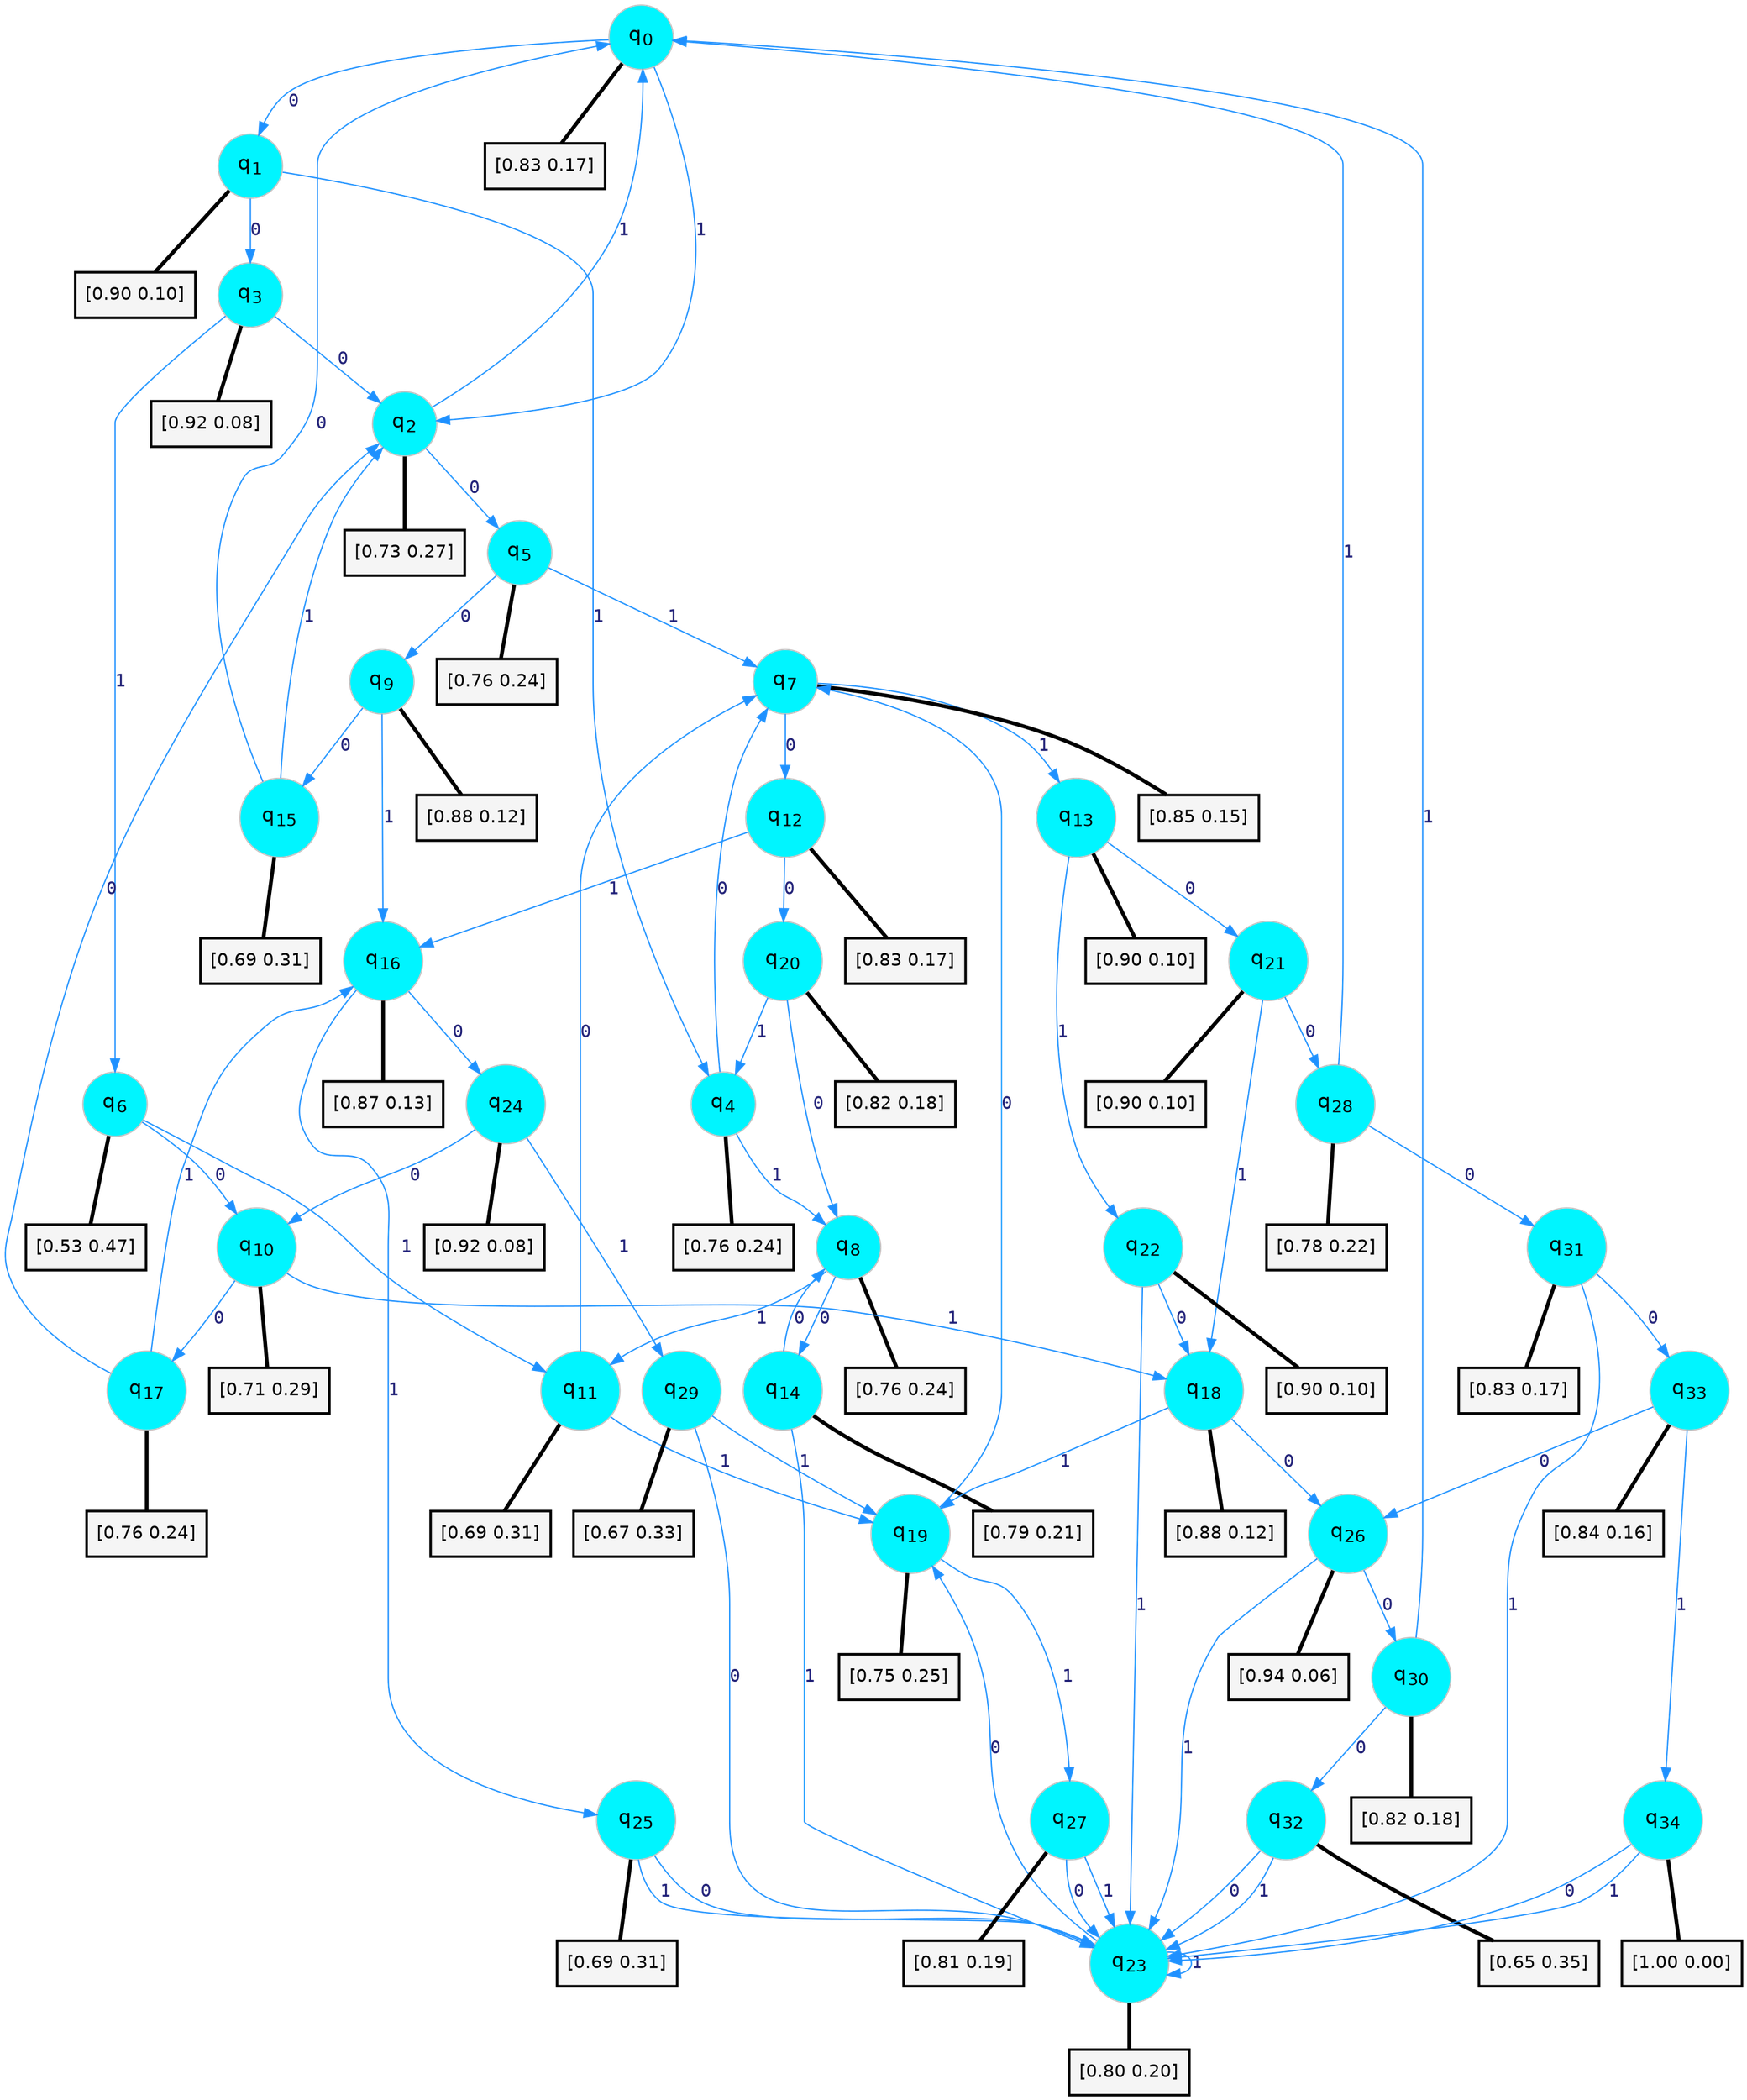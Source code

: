 digraph G {
graph [
bgcolor=transparent, dpi=300, rankdir=TD, size="40,25"];
node [
color=gray, fillcolor=turquoise1, fontcolor=black, fontname=Helvetica, fontsize=16, fontweight=bold, shape=circle, style=filled];
edge [
arrowsize=1, color=dodgerblue1, fontcolor=midnightblue, fontname=courier, fontweight=bold, penwidth=1, style=solid, weight=20];
0[label=<q<SUB>0</SUB>>];
1[label=<q<SUB>1</SUB>>];
2[label=<q<SUB>2</SUB>>];
3[label=<q<SUB>3</SUB>>];
4[label=<q<SUB>4</SUB>>];
5[label=<q<SUB>5</SUB>>];
6[label=<q<SUB>6</SUB>>];
7[label=<q<SUB>7</SUB>>];
8[label=<q<SUB>8</SUB>>];
9[label=<q<SUB>9</SUB>>];
10[label=<q<SUB>10</SUB>>];
11[label=<q<SUB>11</SUB>>];
12[label=<q<SUB>12</SUB>>];
13[label=<q<SUB>13</SUB>>];
14[label=<q<SUB>14</SUB>>];
15[label=<q<SUB>15</SUB>>];
16[label=<q<SUB>16</SUB>>];
17[label=<q<SUB>17</SUB>>];
18[label=<q<SUB>18</SUB>>];
19[label=<q<SUB>19</SUB>>];
20[label=<q<SUB>20</SUB>>];
21[label=<q<SUB>21</SUB>>];
22[label=<q<SUB>22</SUB>>];
23[label=<q<SUB>23</SUB>>];
24[label=<q<SUB>24</SUB>>];
25[label=<q<SUB>25</SUB>>];
26[label=<q<SUB>26</SUB>>];
27[label=<q<SUB>27</SUB>>];
28[label=<q<SUB>28</SUB>>];
29[label=<q<SUB>29</SUB>>];
30[label=<q<SUB>30</SUB>>];
31[label=<q<SUB>31</SUB>>];
32[label=<q<SUB>32</SUB>>];
33[label=<q<SUB>33</SUB>>];
34[label=<q<SUB>34</SUB>>];
35[label="[0.83 0.17]", shape=box,fontcolor=black, fontname=Helvetica, fontsize=14, penwidth=2, fillcolor=whitesmoke,color=black];
36[label="[0.90 0.10]", shape=box,fontcolor=black, fontname=Helvetica, fontsize=14, penwidth=2, fillcolor=whitesmoke,color=black];
37[label="[0.73 0.27]", shape=box,fontcolor=black, fontname=Helvetica, fontsize=14, penwidth=2, fillcolor=whitesmoke,color=black];
38[label="[0.92 0.08]", shape=box,fontcolor=black, fontname=Helvetica, fontsize=14, penwidth=2, fillcolor=whitesmoke,color=black];
39[label="[0.76 0.24]", shape=box,fontcolor=black, fontname=Helvetica, fontsize=14, penwidth=2, fillcolor=whitesmoke,color=black];
40[label="[0.76 0.24]", shape=box,fontcolor=black, fontname=Helvetica, fontsize=14, penwidth=2, fillcolor=whitesmoke,color=black];
41[label="[0.53 0.47]", shape=box,fontcolor=black, fontname=Helvetica, fontsize=14, penwidth=2, fillcolor=whitesmoke,color=black];
42[label="[0.85 0.15]", shape=box,fontcolor=black, fontname=Helvetica, fontsize=14, penwidth=2, fillcolor=whitesmoke,color=black];
43[label="[0.76 0.24]", shape=box,fontcolor=black, fontname=Helvetica, fontsize=14, penwidth=2, fillcolor=whitesmoke,color=black];
44[label="[0.88 0.12]", shape=box,fontcolor=black, fontname=Helvetica, fontsize=14, penwidth=2, fillcolor=whitesmoke,color=black];
45[label="[0.71 0.29]", shape=box,fontcolor=black, fontname=Helvetica, fontsize=14, penwidth=2, fillcolor=whitesmoke,color=black];
46[label="[0.69 0.31]", shape=box,fontcolor=black, fontname=Helvetica, fontsize=14, penwidth=2, fillcolor=whitesmoke,color=black];
47[label="[0.83 0.17]", shape=box,fontcolor=black, fontname=Helvetica, fontsize=14, penwidth=2, fillcolor=whitesmoke,color=black];
48[label="[0.90 0.10]", shape=box,fontcolor=black, fontname=Helvetica, fontsize=14, penwidth=2, fillcolor=whitesmoke,color=black];
49[label="[0.79 0.21]", shape=box,fontcolor=black, fontname=Helvetica, fontsize=14, penwidth=2, fillcolor=whitesmoke,color=black];
50[label="[0.69 0.31]", shape=box,fontcolor=black, fontname=Helvetica, fontsize=14, penwidth=2, fillcolor=whitesmoke,color=black];
51[label="[0.87 0.13]", shape=box,fontcolor=black, fontname=Helvetica, fontsize=14, penwidth=2, fillcolor=whitesmoke,color=black];
52[label="[0.76 0.24]", shape=box,fontcolor=black, fontname=Helvetica, fontsize=14, penwidth=2, fillcolor=whitesmoke,color=black];
53[label="[0.88 0.12]", shape=box,fontcolor=black, fontname=Helvetica, fontsize=14, penwidth=2, fillcolor=whitesmoke,color=black];
54[label="[0.75 0.25]", shape=box,fontcolor=black, fontname=Helvetica, fontsize=14, penwidth=2, fillcolor=whitesmoke,color=black];
55[label="[0.82 0.18]", shape=box,fontcolor=black, fontname=Helvetica, fontsize=14, penwidth=2, fillcolor=whitesmoke,color=black];
56[label="[0.90 0.10]", shape=box,fontcolor=black, fontname=Helvetica, fontsize=14, penwidth=2, fillcolor=whitesmoke,color=black];
57[label="[0.90 0.10]", shape=box,fontcolor=black, fontname=Helvetica, fontsize=14, penwidth=2, fillcolor=whitesmoke,color=black];
58[label="[0.80 0.20]", shape=box,fontcolor=black, fontname=Helvetica, fontsize=14, penwidth=2, fillcolor=whitesmoke,color=black];
59[label="[0.92 0.08]", shape=box,fontcolor=black, fontname=Helvetica, fontsize=14, penwidth=2, fillcolor=whitesmoke,color=black];
60[label="[0.69 0.31]", shape=box,fontcolor=black, fontname=Helvetica, fontsize=14, penwidth=2, fillcolor=whitesmoke,color=black];
61[label="[0.94 0.06]", shape=box,fontcolor=black, fontname=Helvetica, fontsize=14, penwidth=2, fillcolor=whitesmoke,color=black];
62[label="[0.81 0.19]", shape=box,fontcolor=black, fontname=Helvetica, fontsize=14, penwidth=2, fillcolor=whitesmoke,color=black];
63[label="[0.78 0.22]", shape=box,fontcolor=black, fontname=Helvetica, fontsize=14, penwidth=2, fillcolor=whitesmoke,color=black];
64[label="[0.67 0.33]", shape=box,fontcolor=black, fontname=Helvetica, fontsize=14, penwidth=2, fillcolor=whitesmoke,color=black];
65[label="[0.82 0.18]", shape=box,fontcolor=black, fontname=Helvetica, fontsize=14, penwidth=2, fillcolor=whitesmoke,color=black];
66[label="[0.83 0.17]", shape=box,fontcolor=black, fontname=Helvetica, fontsize=14, penwidth=2, fillcolor=whitesmoke,color=black];
67[label="[0.65 0.35]", shape=box,fontcolor=black, fontname=Helvetica, fontsize=14, penwidth=2, fillcolor=whitesmoke,color=black];
68[label="[0.84 0.16]", shape=box,fontcolor=black, fontname=Helvetica, fontsize=14, penwidth=2, fillcolor=whitesmoke,color=black];
69[label="[1.00 0.00]", shape=box,fontcolor=black, fontname=Helvetica, fontsize=14, penwidth=2, fillcolor=whitesmoke,color=black];
0->1 [label=0];
0->2 [label=1];
0->35 [arrowhead=none, penwidth=3,color=black];
1->3 [label=0];
1->4 [label=1];
1->36 [arrowhead=none, penwidth=3,color=black];
2->5 [label=0];
2->0 [label=1];
2->37 [arrowhead=none, penwidth=3,color=black];
3->2 [label=0];
3->6 [label=1];
3->38 [arrowhead=none, penwidth=3,color=black];
4->7 [label=0];
4->8 [label=1];
4->39 [arrowhead=none, penwidth=3,color=black];
5->9 [label=0];
5->7 [label=1];
5->40 [arrowhead=none, penwidth=3,color=black];
6->10 [label=0];
6->11 [label=1];
6->41 [arrowhead=none, penwidth=3,color=black];
7->12 [label=0];
7->13 [label=1];
7->42 [arrowhead=none, penwidth=3,color=black];
8->14 [label=0];
8->11 [label=1];
8->43 [arrowhead=none, penwidth=3,color=black];
9->15 [label=0];
9->16 [label=1];
9->44 [arrowhead=none, penwidth=3,color=black];
10->17 [label=0];
10->18 [label=1];
10->45 [arrowhead=none, penwidth=3,color=black];
11->7 [label=0];
11->19 [label=1];
11->46 [arrowhead=none, penwidth=3,color=black];
12->20 [label=0];
12->16 [label=1];
12->47 [arrowhead=none, penwidth=3,color=black];
13->21 [label=0];
13->22 [label=1];
13->48 [arrowhead=none, penwidth=3,color=black];
14->8 [label=0];
14->23 [label=1];
14->49 [arrowhead=none, penwidth=3,color=black];
15->0 [label=0];
15->2 [label=1];
15->50 [arrowhead=none, penwidth=3,color=black];
16->24 [label=0];
16->25 [label=1];
16->51 [arrowhead=none, penwidth=3,color=black];
17->2 [label=0];
17->16 [label=1];
17->52 [arrowhead=none, penwidth=3,color=black];
18->26 [label=0];
18->19 [label=1];
18->53 [arrowhead=none, penwidth=3,color=black];
19->7 [label=0];
19->27 [label=1];
19->54 [arrowhead=none, penwidth=3,color=black];
20->8 [label=0];
20->4 [label=1];
20->55 [arrowhead=none, penwidth=3,color=black];
21->28 [label=0];
21->18 [label=1];
21->56 [arrowhead=none, penwidth=3,color=black];
22->18 [label=0];
22->23 [label=1];
22->57 [arrowhead=none, penwidth=3,color=black];
23->19 [label=0];
23->23 [label=1];
23->58 [arrowhead=none, penwidth=3,color=black];
24->10 [label=0];
24->29 [label=1];
24->59 [arrowhead=none, penwidth=3,color=black];
25->23 [label=0];
25->23 [label=1];
25->60 [arrowhead=none, penwidth=3,color=black];
26->30 [label=0];
26->23 [label=1];
26->61 [arrowhead=none, penwidth=3,color=black];
27->23 [label=0];
27->23 [label=1];
27->62 [arrowhead=none, penwidth=3,color=black];
28->31 [label=0];
28->0 [label=1];
28->63 [arrowhead=none, penwidth=3,color=black];
29->23 [label=0];
29->19 [label=1];
29->64 [arrowhead=none, penwidth=3,color=black];
30->32 [label=0];
30->0 [label=1];
30->65 [arrowhead=none, penwidth=3,color=black];
31->33 [label=0];
31->23 [label=1];
31->66 [arrowhead=none, penwidth=3,color=black];
32->23 [label=0];
32->23 [label=1];
32->67 [arrowhead=none, penwidth=3,color=black];
33->26 [label=0];
33->34 [label=1];
33->68 [arrowhead=none, penwidth=3,color=black];
34->23 [label=0];
34->23 [label=1];
34->69 [arrowhead=none, penwidth=3,color=black];
}
